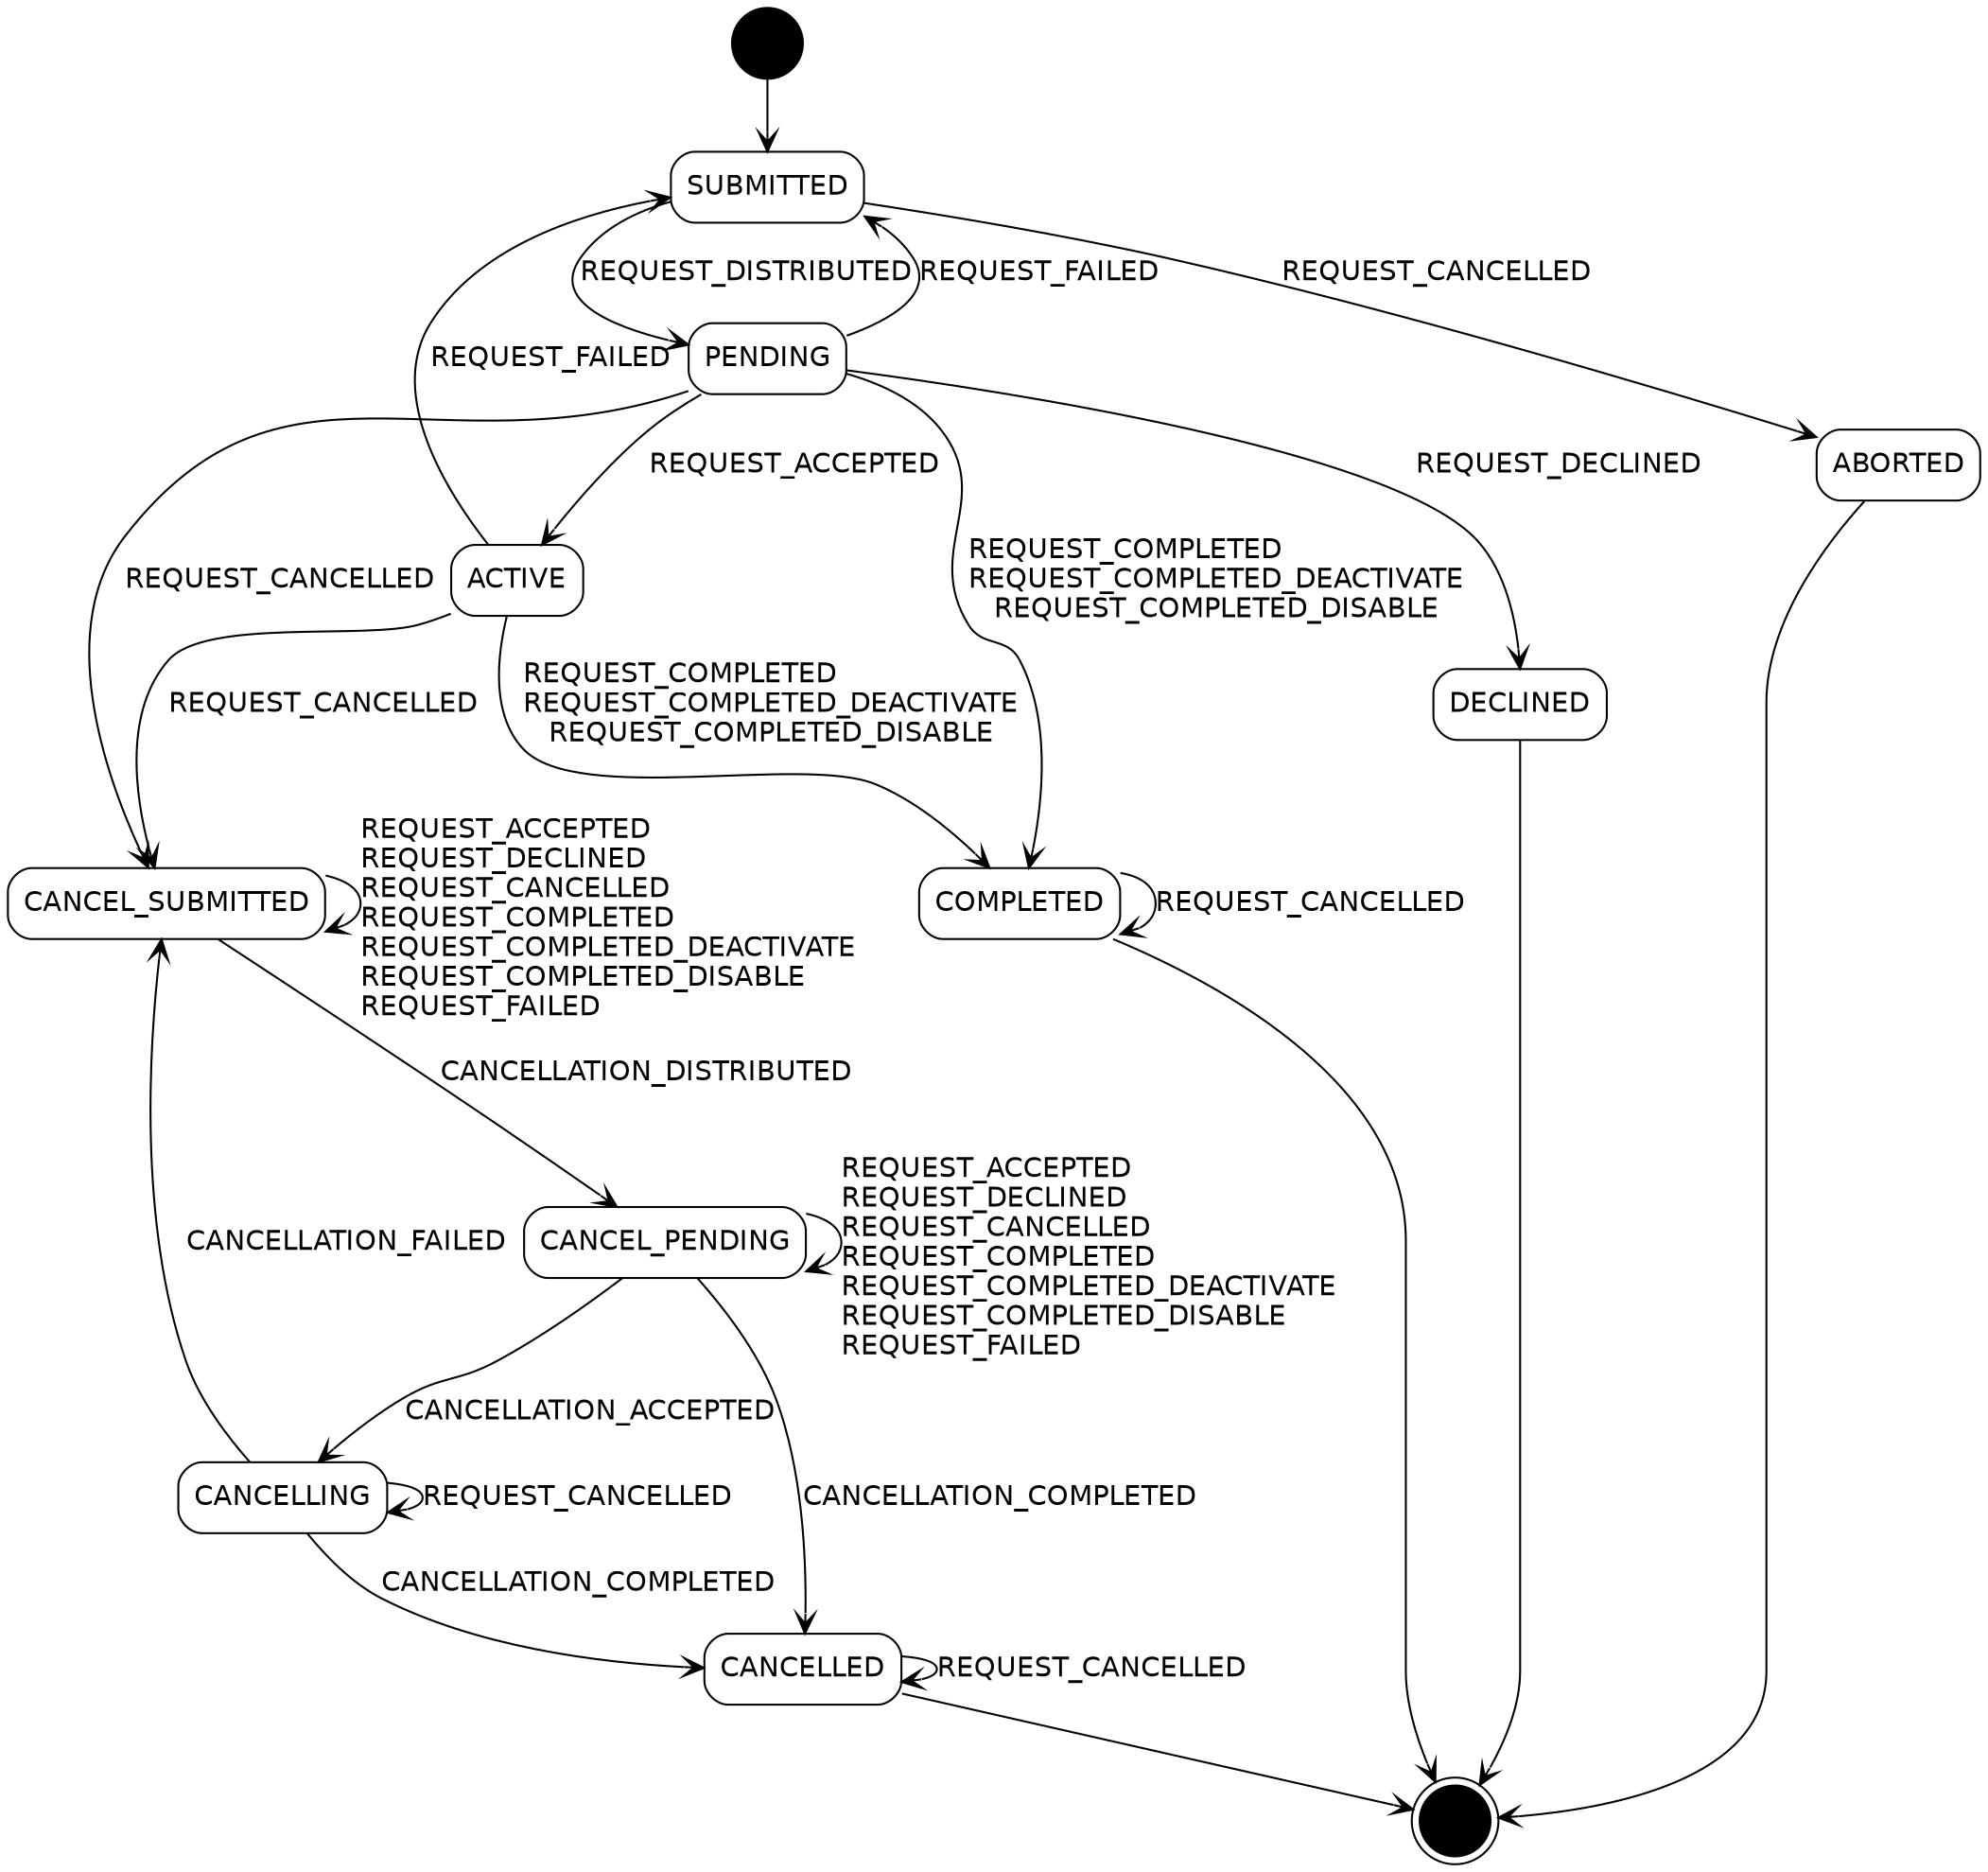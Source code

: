 /* Action service action states. Run using dot -Tpng actionstates.dot > actionstates.png */
/* See https://fsteeg.wordpress.com/2006/11/16/uml-activity-diagrams-with-graphviz/ */
digraph actionstates {
    size="20,20";
    edge[arrowhead=open]
    node [shape=rectangle];
    start[shape=circle, label="", fillcolor=black, style=filled]
    end[shape=doublecircle, label="", fillcolor=black, style=filled]
    submitted[label="SUBMITTED", fontname="helvetica", style=rounded]
    pending[label="PENDING", fontname="helvetica", style=rounded]
    active[label="ACTIVE", fontname="helvetica", style=rounded]
    declined[label="DECLINED", fontname="helvetica", style=rounded]
    completed[label="COMPLETED", fontname="helvetica", style=rounded]
    aborted[label="ABORTED", fontname="helvetica", style=rounded]
    cancelsubmitted[label="CANCEL_SUBMITTED", fontname="helvetica", style=rounded]
    cancelpending[label="CANCEL_PENDING", fontname="helvetica", style=rounded]
    cancelling[label="CANCELLING", fontname="helvetica", style=rounded]
    cancelled[label="CANCELLED", fontname="helvetica", style=rounded]

    start -> submitted
    submitted -> pending[fontname="helvetica", label="REQUEST_DISTRIBUTED"]
    submitted -> aborted[fontname="helvetica", label="REQUEST_CANCELLED"]
    pending -> declined[fontname="helvetica", label="REQUEST_DECLINED"]
    pending -> active[fontname="helvetica", label="REQUEST_ACCEPTED"]
    pending -> completed[fontname="helvetica", label="REQUEST_COMPLETED\lREQUEST_COMPLETED_DEACTIVATE\lREQUEST_COMPLETED_DISABLE"]
    pending -> submitted[fontname="helvetica", label="REQUEST_FAILED"]
    pending -> cancelsubmitted[fontname="helvetica", label="REQUEST_CANCELLED"]
    active -> submitted[fontname="helvetica", label="REQUEST_FAILED"]
    active -> cancelsubmitted[fontname="helvetica", label="REQUEST_CANCELLED"]
    active -> completed[fontname="helvetica", label="REQUEST_COMPLETED\lREQUEST_COMPLETED_DEACTIVATE\lREQUEST_COMPLETED_DISABLE"]
    cancelsubmitted -> cancelpending[fontname="helvetica", label="CANCELLATION_DISTRIBUTED"]
    cancelsubmitted -> cancelsubmitted[fontname="helvetica", label="\lREQUEST_ACCEPTED\lREQUEST_DECLINED\lREQUEST_CANCELLED\lREQUEST_COMPLETED\lREQUEST_COMPLETED_DEACTIVATE\lREQUEST_COMPLETED_DISABLE\lREQUEST_FAILED\l"]
    cancelpending -> cancelling[fontname="helvetica", label="CANCELLATION_ACCEPTED"]
    cancelpending -> cancelled[fontname="helvetica", label="CANCELLATION_COMPLETED"]
    cancelpending -> cancelpending[fontname="helvetica", label="\lREQUEST_ACCEPTED\lREQUEST_DECLINED\lREQUEST_CANCELLED\lREQUEST_COMPLETED\lREQUEST_COMPLETED_DEACTIVATE\lREQUEST_COMPLETED_DISABLE\lREQUEST_FAILED\l"]
    cancelling -> cancelled[fontname="helvetica", label="CANCELLATION_COMPLETED"]
    cancelling -> cancelling[fontname="helvetica", label="REQUEST_CANCELLED"]
    cancelling -> cancelsubmitted[fontname="helvetica", label="CANCELLATION_FAILED"]
    completed -> completed[fontname="helvetica", label="REQUEST_CANCELLED"]
    cancelled -> cancelled[fontname="helvetica", label="REQUEST_CANCELLED"]
    aborted -> end
    completed -> end
    declined-> end
    cancelled -> end
}
